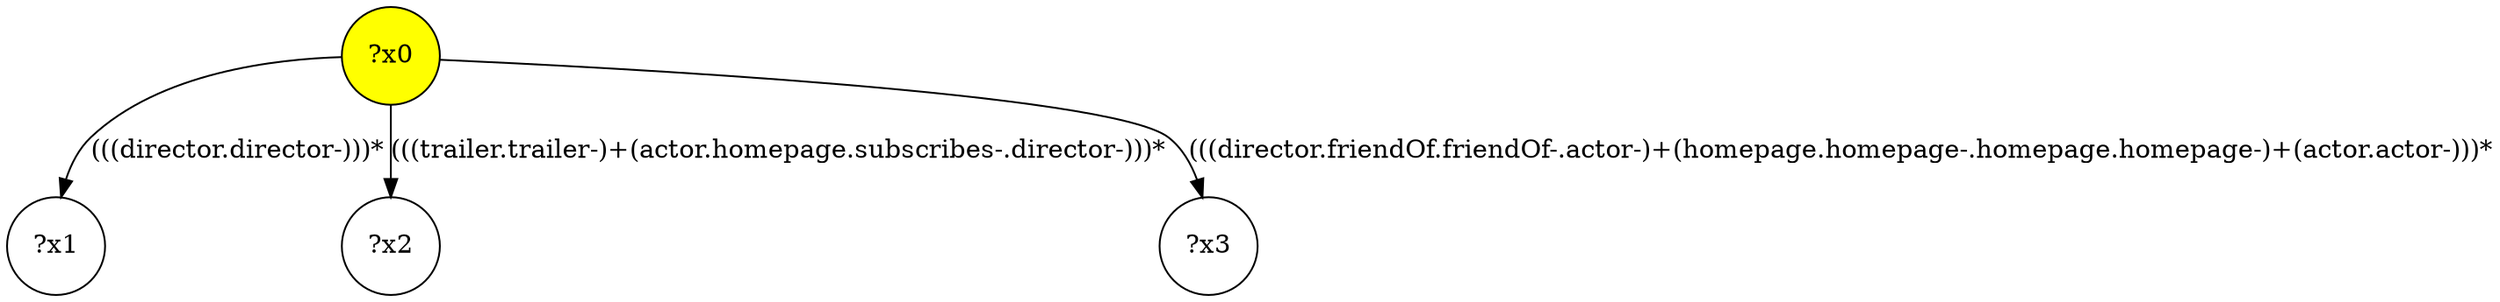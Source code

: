 digraph g {
	x0 [fillcolor="yellow", style="filled," shape=circle, label="?x0"];
	x1 [shape=circle, label="?x1"];
	x0 -> x1 [label="(((director.director-)))*"];
	x2 [shape=circle, label="?x2"];
	x0 -> x2 [label="(((trailer.trailer-)+(actor.homepage.subscribes-.director-)))*"];
	x3 [shape=circle, label="?x3"];
	x0 -> x3 [label="(((director.friendOf.friendOf-.actor-)+(homepage.homepage-.homepage.homepage-)+(actor.actor-)))*"];
}
